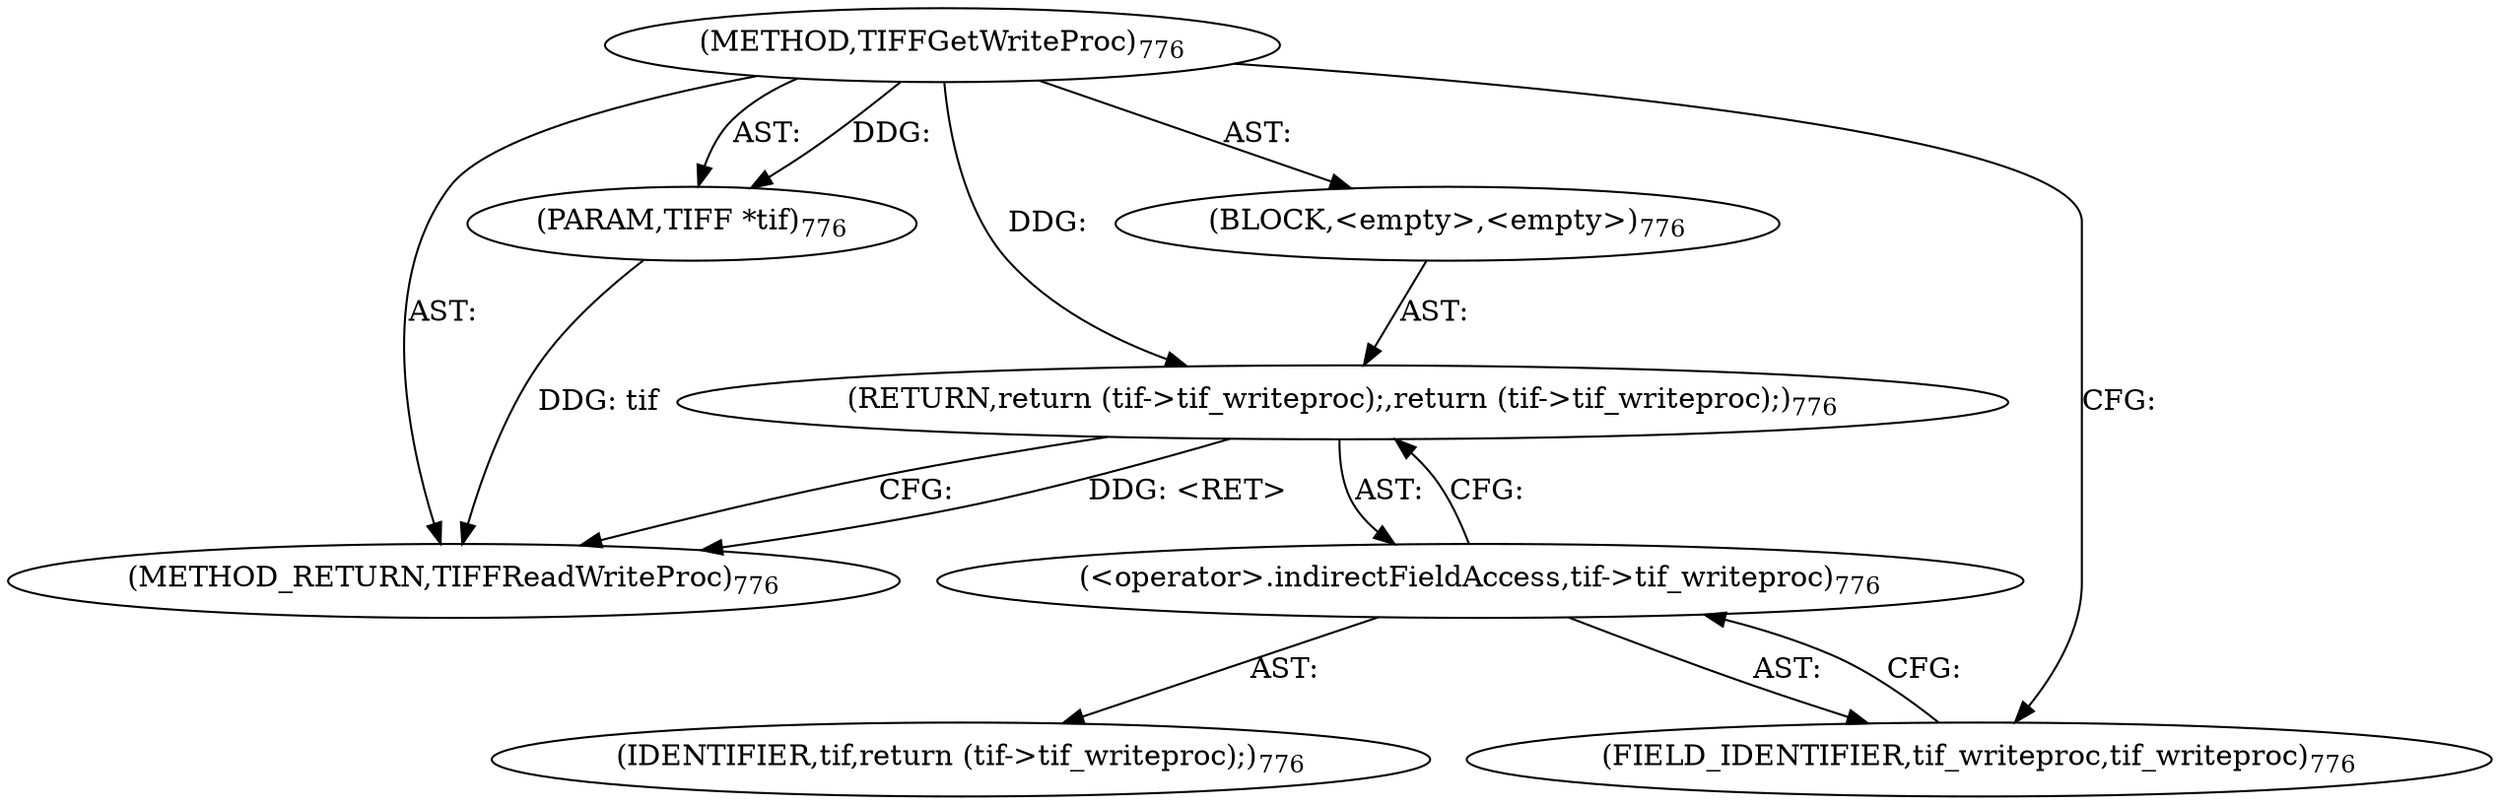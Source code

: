 digraph "TIFFGetWriteProc" {  
"1643" [label = <(METHOD,TIFFGetWriteProc)<SUB>776</SUB>> ]
"1644" [label = <(PARAM,TIFF *tif)<SUB>776</SUB>> ]
"1645" [label = <(BLOCK,&lt;empty&gt;,&lt;empty&gt;)<SUB>776</SUB>> ]
"1646" [label = <(RETURN,return (tif-&gt;tif_writeproc);,return (tif-&gt;tif_writeproc);)<SUB>776</SUB>> ]
"1647" [label = <(&lt;operator&gt;.indirectFieldAccess,tif-&gt;tif_writeproc)<SUB>776</SUB>> ]
"1648" [label = <(IDENTIFIER,tif,return (tif-&gt;tif_writeproc);)<SUB>776</SUB>> ]
"1649" [label = <(FIELD_IDENTIFIER,tif_writeproc,tif_writeproc)<SUB>776</SUB>> ]
"1650" [label = <(METHOD_RETURN,TIFFReadWriteProc)<SUB>776</SUB>> ]
  "1643" -> "1644"  [ label = "AST: "] 
  "1643" -> "1645"  [ label = "AST: "] 
  "1643" -> "1650"  [ label = "AST: "] 
  "1645" -> "1646"  [ label = "AST: "] 
  "1646" -> "1647"  [ label = "AST: "] 
  "1647" -> "1648"  [ label = "AST: "] 
  "1647" -> "1649"  [ label = "AST: "] 
  "1646" -> "1650"  [ label = "CFG: "] 
  "1647" -> "1646"  [ label = "CFG: "] 
  "1649" -> "1647"  [ label = "CFG: "] 
  "1643" -> "1649"  [ label = "CFG: "] 
  "1646" -> "1650"  [ label = "DDG: &lt;RET&gt;"] 
  "1644" -> "1650"  [ label = "DDG: tif"] 
  "1643" -> "1644"  [ label = "DDG: "] 
  "1643" -> "1646"  [ label = "DDG: "] 
}
